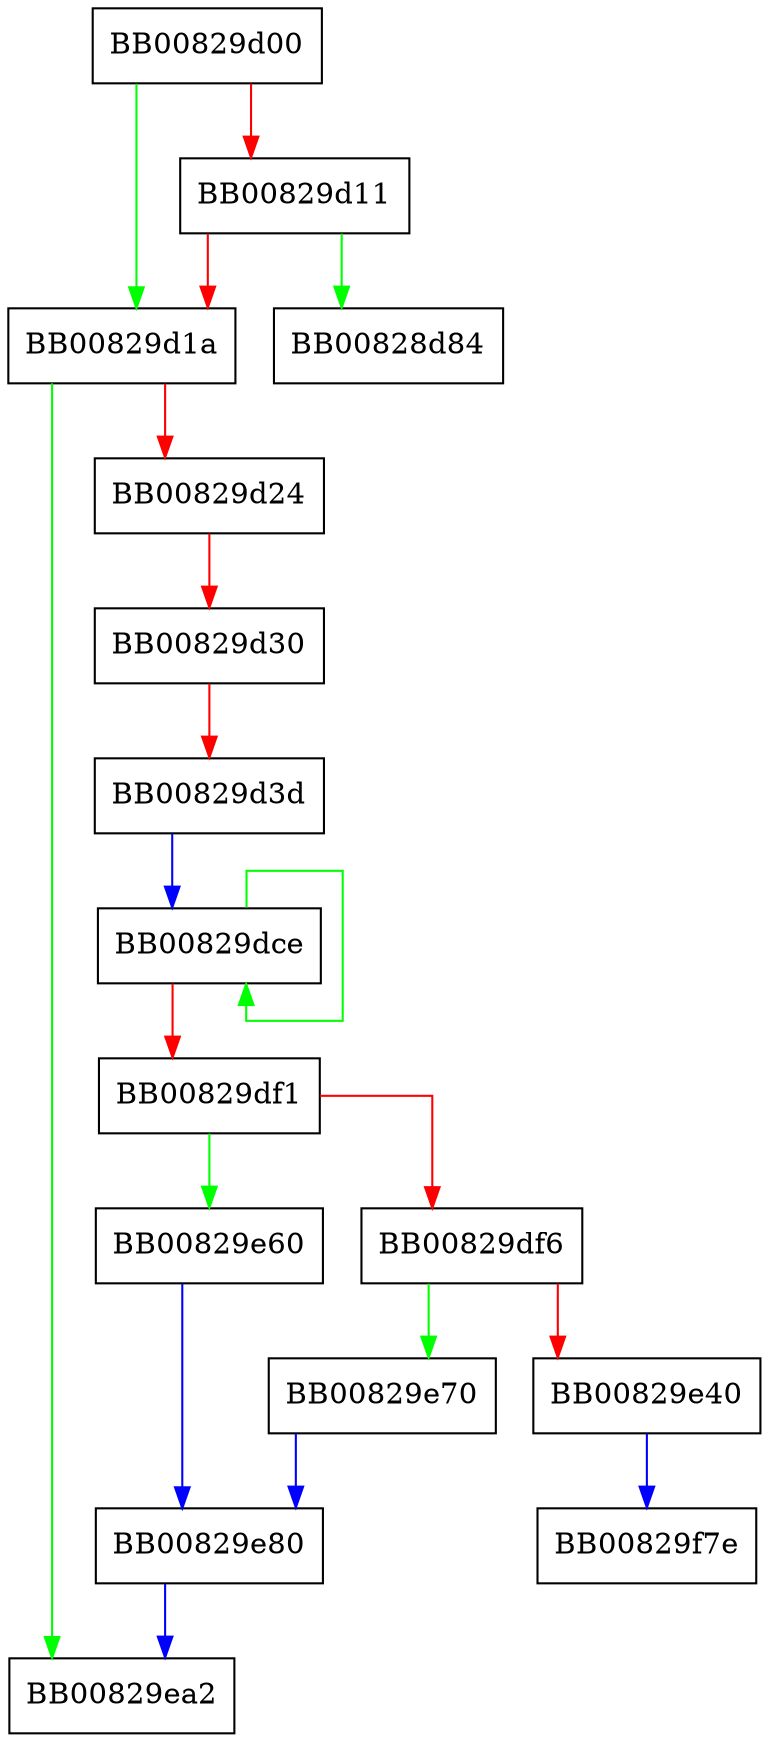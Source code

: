 digraph poly1305_blocks_avx2 {
  node [shape="box"];
  graph [splines=ortho];
  BB00829d00 -> BB00829d1a [color="green"];
  BB00829d00 -> BB00829d11 [color="red"];
  BB00829d11 -> BB00828d84 [color="green"];
  BB00829d11 -> BB00829d1a [color="red"];
  BB00829d1a -> BB00829ea2 [color="green"];
  BB00829d1a -> BB00829d24 [color="red"];
  BB00829d24 -> BB00829d30 [color="red"];
  BB00829d30 -> BB00829d3d [color="red"];
  BB00829d3d -> BB00829dce [color="blue"];
  BB00829dce -> BB00829dce [color="green"];
  BB00829dce -> BB00829df1 [color="red"];
  BB00829df1 -> BB00829e60 [color="green"];
  BB00829df1 -> BB00829df6 [color="red"];
  BB00829df6 -> BB00829e70 [color="green"];
  BB00829df6 -> BB00829e40 [color="red"];
  BB00829e40 -> BB00829f7e [color="blue"];
  BB00829e60 -> BB00829e80 [color="blue"];
  BB00829e70 -> BB00829e80 [color="blue"];
  BB00829e80 -> BB00829ea2 [color="blue"];
}